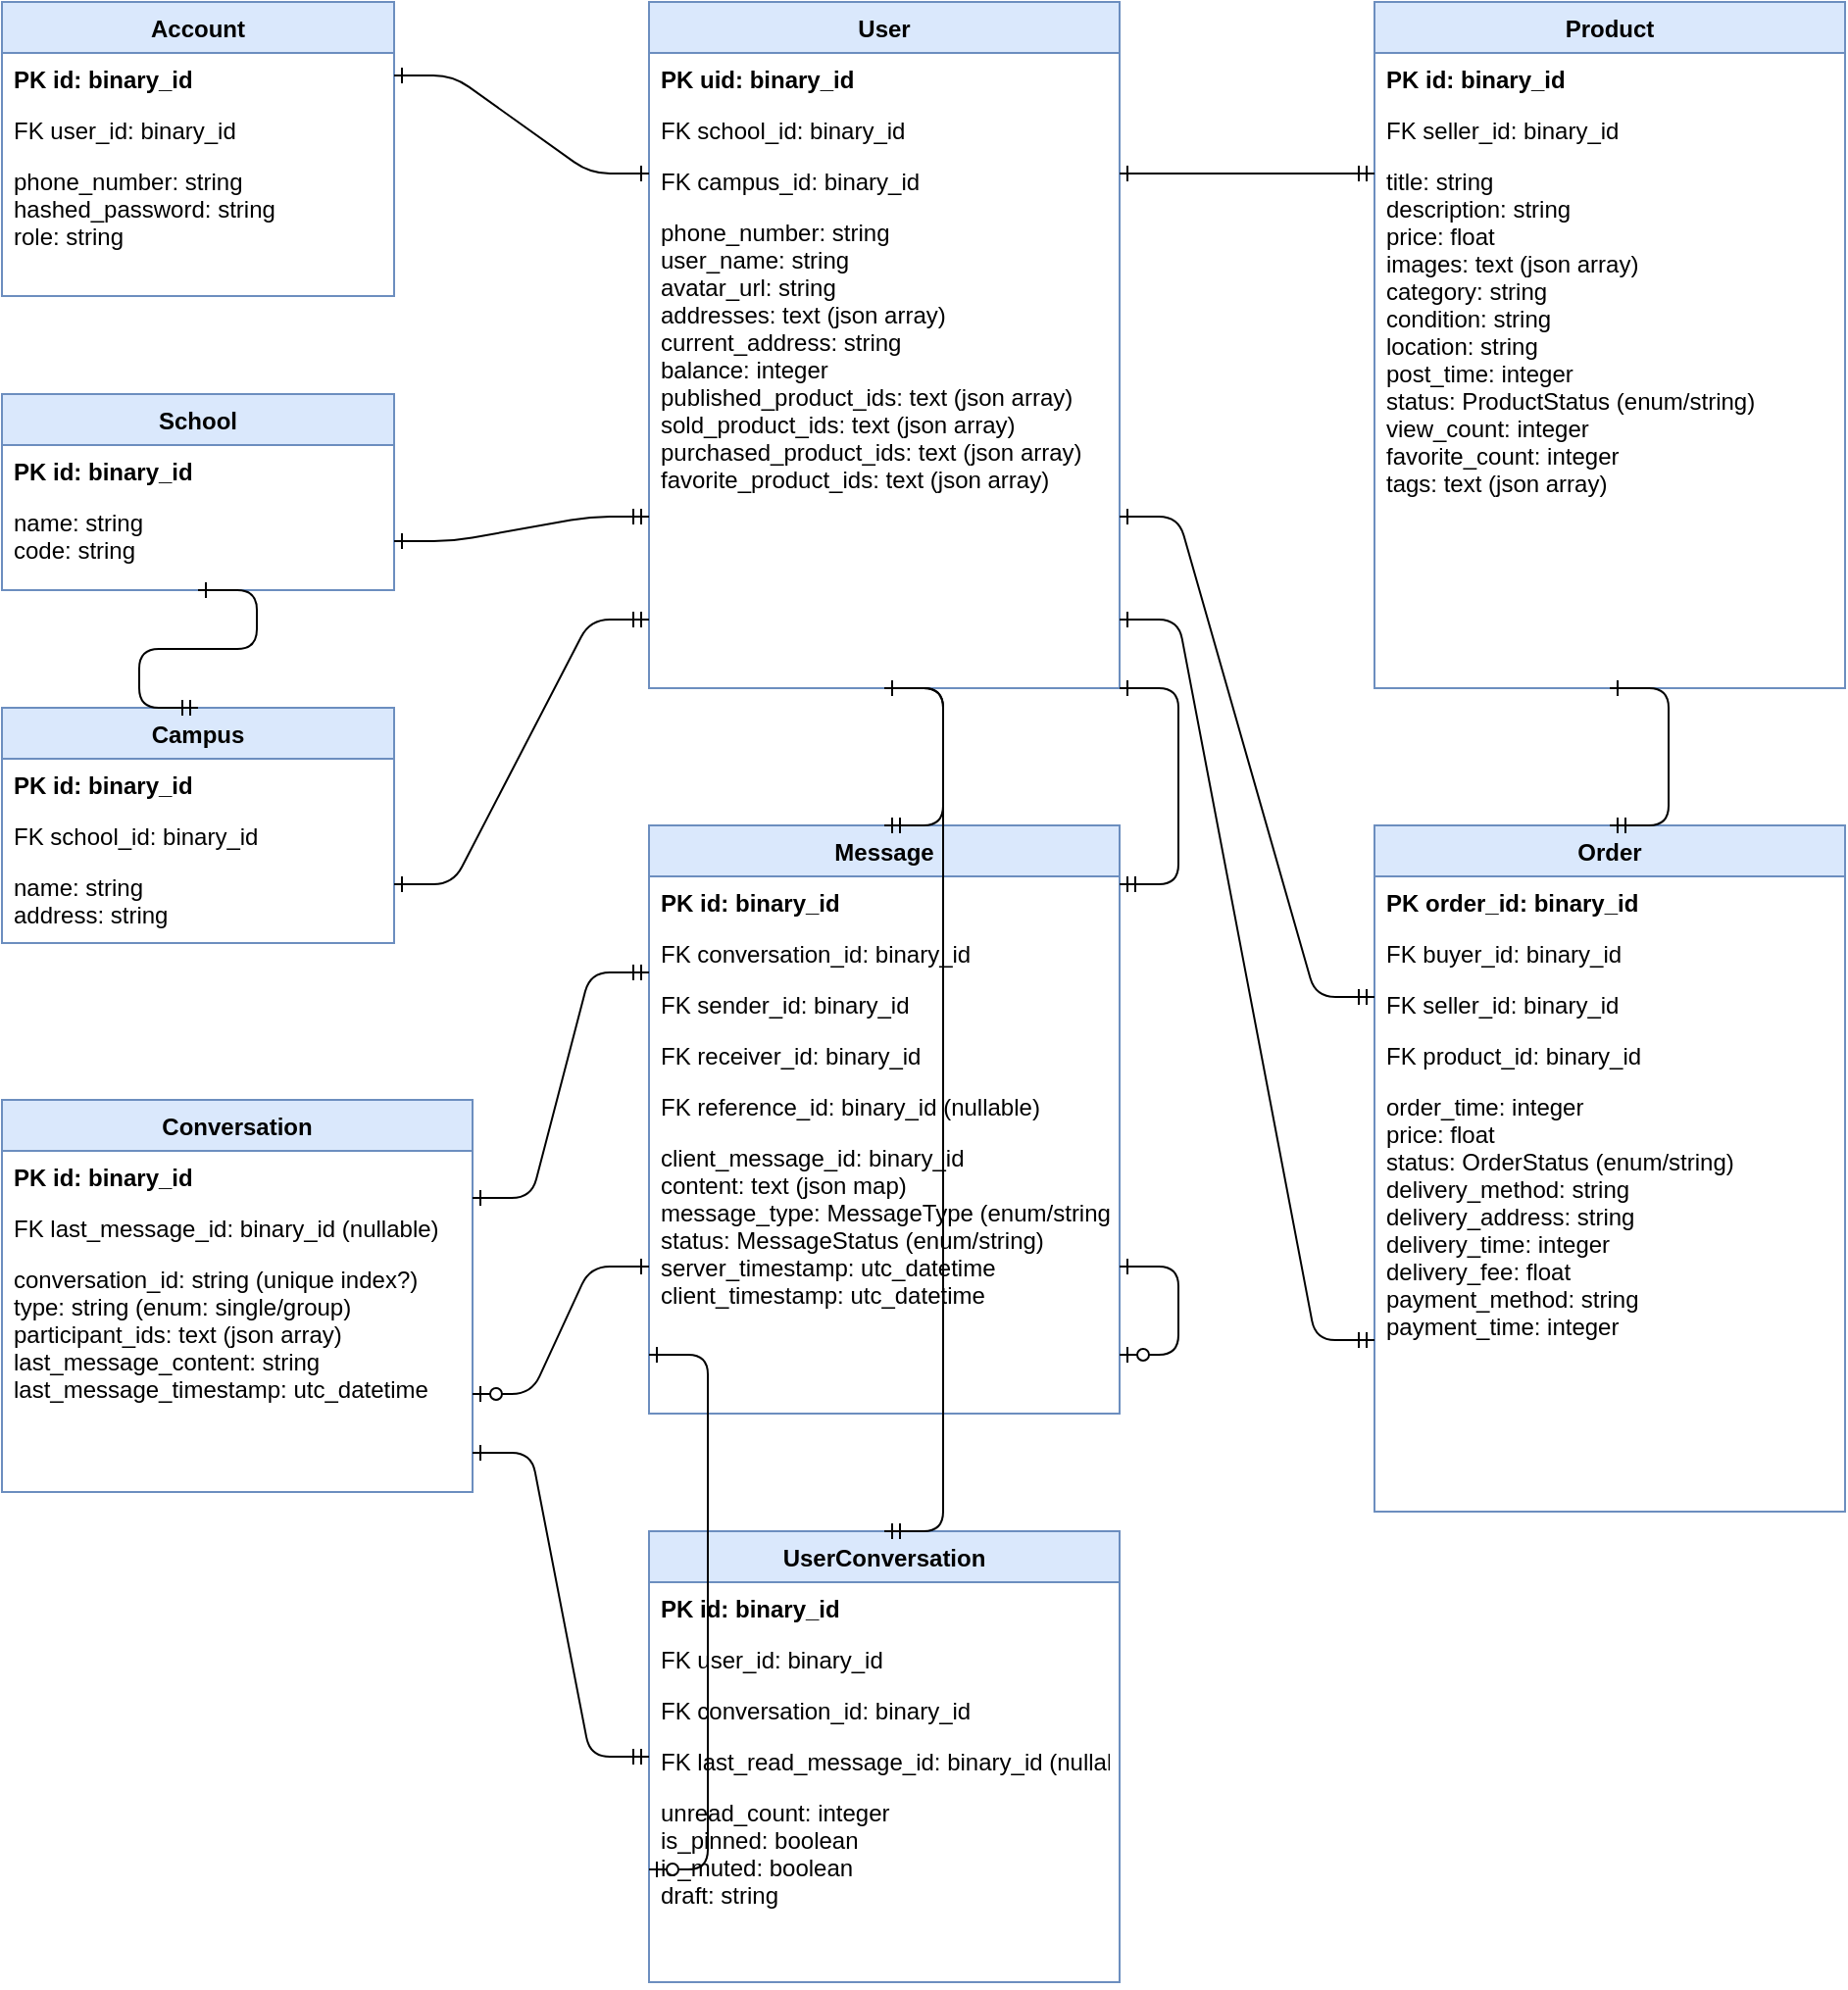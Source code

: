 <mxfile version="26.1.1">
  <diagram id="er-diagram" name="数据库表ER图">
    <mxGraphModel dx="1894" dy="1001" grid="1" gridSize="10" guides="1" tooltips="1" connect="1" arrows="1" fold="1" page="1" pageScale="1" pageWidth="1654" pageHeight="1169" math="0" shadow="0">
      <root>
        <mxCell id="0" />
        <mxCell id="1" parent="0" />
        
        <!-- Account Table -->
        <mxCell id="account-table" value="Account" style="swimlane;fontStyle=1;align=center;verticalAlign=top;childLayout=stackLayout;horizontal=1;startSize=26;horizontalStack=0;resizeParent=1;resizeParentMax=0;resizeLast=0;collapsible=1;marginBottom=0;fillColor=#dae8fc;strokeColor=#6c8ebf;" parent="1" vertex="1">
          <mxGeometry x="40" y="40" width="200" height="150" as="geometry" />
        </mxCell>
        <mxCell id="account-pk" value="PK id: binary_id" style="text;strokeColor=none;fillColor=none;align=left;verticalAlign=top;spacingLeft=4;spacingRight=4;overflow=hidden;rotatable=0;points=[[0,0.5],[1,0.5]];portConstraint=eastwest;fontStyle=1" parent="account-table" vertex="1">
          <mxGeometry y="26" width="200" height="26" as="geometry" />
        </mxCell>
        <mxCell id="account-fk-user" value="FK user_id: binary_id" style="text;strokeColor=none;fillColor=none;align=left;verticalAlign=top;spacingLeft=4;spacingRight=4;overflow=hidden;rotatable=0;points=[[0,0.5],[1,0.5]];portConstraint=eastwest;" parent="account-table" vertex="1">
          <mxGeometry y="52" width="200" height="26" as="geometry" />
        </mxCell>
        <mxCell id="account-fields" value="phone_number: string&#xa;hashed_password: string&#xa;role: string" style="text;strokeColor=none;fillColor=none;align=left;verticalAlign=top;spacingLeft=4;spacingRight=4;overflow=hidden;rotatable=0;points=[[0,0.5],[1,0.5]];portConstraint=eastwest;" parent="account-table" vertex="1">
          <mxGeometry y="78" width="200" height="72" as="geometry" />
        </mxCell>

        <!-- User Table -->
        <mxCell id="user-table" value="User" style="swimlane;fontStyle=1;align=center;verticalAlign=top;childLayout=stackLayout;horizontal=1;startSize=26;horizontalStack=0;resizeParent=1;resizeParentMax=0;resizeLast=0;collapsible=1;marginBottom=0;fillColor=#dae8fc;strokeColor=#6c8ebf;" parent="1" vertex="1">
          <mxGeometry x="370" y="40" width="240" height="350" as="geometry" />
        </mxCell>
        <mxCell id="user-pk" value="PK uid: binary_id" style="text;strokeColor=none;fillColor=none;align=left;verticalAlign=top;spacingLeft=4;spacingRight=4;overflow=hidden;rotatable=0;points=[[0,0.5],[1,0.5]];portConstraint=eastwest;fontStyle=1" parent="user-table" vertex="1">
          <mxGeometry y="26" width="240" height="26" as="geometry" />
        </mxCell>
         <mxCell id="user-fk-school" value="FK school_id: binary_id" style="text;strokeColor=none;fillColor=none;align=left;verticalAlign=top;spacingLeft=4;spacingRight=4;overflow=hidden;rotatable=0;points=[[0,0.5],[1,0.5]];portConstraint=eastwest;" parent="user-table" vertex="1">
          <mxGeometry y="52" width="240" height="26" as="geometry" />
        </mxCell>
         <mxCell id="user-fk-campus" value="FK campus_id: binary_id" style="text;strokeColor=none;fillColor=none;align=left;verticalAlign=top;spacingLeft=4;spacingRight=4;overflow=hidden;rotatable=0;points=[[0,0.5],[1,0.5]];portConstraint=eastwest;" parent="user-table" vertex="1">
          <mxGeometry y="78" width="240" height="26" as="geometry" />
        </mxCell>
        <mxCell id="user-fields" value="phone_number: string&#xa;user_name: string&#xa;avatar_url: string&#xa;addresses: text (json array)&#xa;current_address: string&#xa;balance: integer&#xa;published_product_ids: text (json array)&#xa;sold_product_ids: text (json array)&#xa;purchased_product_ids: text (json array)&#xa;favorite_product_ids: text (json array)" style="text;strokeColor=none;fillColor=none;align=left;verticalAlign=top;spacingLeft=4;spacingRight=4;overflow=hidden;rotatable=0;points=[[0,0.5],[1,0.5]];portConstraint=eastwest;" parent="user-table" vertex="1">
          <mxGeometry y="104" width="240" height="246" as="geometry" />
        </mxCell>

        <!-- School Table -->
         <mxCell id="school-table" value="School" style="swimlane;fontStyle=1;align=center;verticalAlign=top;childLayout=stackLayout;horizontal=1;startSize=26;horizontalStack=0;resizeParent=1;resizeParentMax=0;resizeLast=0;collapsible=1;marginBottom=0;fillColor=#dae8fc;strokeColor=#6c8ebf;" parent="1" vertex="1">
          <mxGeometry x="40" y="240" width="200" height="100" as="geometry" />
        </mxCell>
        <mxCell id="school-pk" value="PK id: binary_id" style="text;strokeColor=none;fillColor=none;align=left;verticalAlign=top;spacingLeft=4;spacingRight=4;overflow=hidden;rotatable=0;points=[[0,0.5],[1,0.5]];portConstraint=eastwest;fontStyle=1" parent="school-table" vertex="1">
          <mxGeometry y="26" width="200" height="26" as="geometry" />
        </mxCell>
        <mxCell id="school-fields" value="name: string&#xa;code: string" style="text;strokeColor=none;fillColor=none;align=left;verticalAlign=top;spacingLeft=4;spacingRight=4;overflow=hidden;rotatable=0;points=[[0,0.5],[1,0.5]];portConstraint=eastwest;" parent="school-table" vertex="1">
          <mxGeometry y="52" width="200" height="48" as="geometry" />
        </mxCell>

        <!-- Campus Table -->
        <mxCell id="campus-table" value="Campus" style="swimlane;fontStyle=1;align=center;verticalAlign=top;childLayout=stackLayout;horizontal=1;startSize=26;horizontalStack=0;resizeParent=1;resizeParentMax=0;resizeLast=0;collapsible=1;marginBottom=0;fillColor=#dae8fc;strokeColor=#6c8ebf;" parent="1" vertex="1">
          <mxGeometry x="40" y="400" width="200" height="120" as="geometry" />
        </mxCell>
        <mxCell id="campus-pk" value="PK id: binary_id" style="text;strokeColor=none;fillColor=none;align=left;verticalAlign=top;spacingLeft=4;spacingRight=4;overflow=hidden;rotatable=0;points=[[0,0.5],[1,0.5]];portConstraint=eastwest;fontStyle=1" parent="campus-table" vertex="1">
          <mxGeometry y="26" width="200" height="26" as="geometry" />
        </mxCell>
        <mxCell id="campus-fk-school" value="FK school_id: binary_id" style="text;strokeColor=none;fillColor=none;align=left;verticalAlign=top;spacingLeft=4;spacingRight=4;overflow=hidden;rotatable=0;points=[[0,0.5],[1,0.5]];portConstraint=eastwest;" parent="campus-table" vertex="1">
          <mxGeometry y="52" width="200" height="26" as="geometry" />
        </mxCell>
        <mxCell id="campus-fields" value="name: string&#xa;address: string" style="text;strokeColor=none;fillColor=none;align=left;verticalAlign=top;spacingLeft=4;spacingRight=4;overflow=hidden;rotatable=0;points=[[0,0.5],[1,0.5]];portConstraint=eastwest;" parent="campus-table" vertex="1">
          <mxGeometry y="78" width="200" height="42" as="geometry" />
        </mxCell>

        <!-- Product Table -->
        <mxCell id="product-table" value="Product" style="swimlane;fontStyle=1;align=center;verticalAlign=top;childLayout=stackLayout;horizontal=1;startSize=26;horizontalStack=0;resizeParent=1;resizeParentMax=0;resizeLast=0;collapsible=1;marginBottom=0;fillColor=#dae8fc;strokeColor=#6c8ebf;" parent="1" vertex="1">
          <mxGeometry x="740" y="40" width="240" height="350" as="geometry" />
        </mxCell>
        <mxCell id="product-pk" value="PK id: binary_id" style="text;strokeColor=none;fillColor=none;align=left;verticalAlign=top;spacingLeft=4;spacingRight=4;overflow=hidden;rotatable=0;points=[[0,0.5],[1,0.5]];portConstraint=eastwest;fontStyle=1" parent="product-table" vertex="1">
          <mxGeometry y="26" width="240" height="26" as="geometry" />
        </mxCell>
        <mxCell id="product-fk-seller" value="FK seller_id: binary_id" style="text;strokeColor=none;fillColor=none;align=left;verticalAlign=top;spacingLeft=4;spacingRight=4;overflow=hidden;rotatable=0;points=[[0,0.5],[1,0.5]];portConstraint=eastwest;" parent="product-table" vertex="1">
          <mxGeometry y="52" width="240" height="26" as="geometry" />
        </mxCell>
        <mxCell id="product-fields" value="title: string&#xa;description: string&#xa;price: float&#xa;images: text (json array)&#xa;category: string&#xa;condition: string&#xa;location: string&#xa;post_time: integer&#xa;status: ProductStatus (enum/string)&#xa;view_count: integer&#xa;favorite_count: integer&#xa;tags: text (json array)" style="text;strokeColor=none;fillColor=none;align=left;verticalAlign=top;spacingLeft=4;spacingRight=4;overflow=hidden;rotatable=0;points=[[0,0.5],[1,0.5]];portConstraint=eastwest;" parent="product-table" vertex="1">
          <mxGeometry y="78" width="240" height="272" as="geometry" />
        </mxCell>

        <!-- Order Table -->
        <mxCell id="order-table" value="Order" style="swimlane;fontStyle=1;align=center;verticalAlign=top;childLayout=stackLayout;horizontal=1;startSize=26;horizontalStack=0;resizeParent=1;resizeParentMax=0;resizeLast=0;collapsible=1;marginBottom=0;fillColor=#dae8fc;strokeColor=#6c8ebf;" parent="1" vertex="1">
          <mxGeometry x="740" y="460" width="240" height="350" as="geometry" />
        </mxCell>
        <mxCell id="order-pk" value="PK order_id: binary_id" style="text;strokeColor=none;fillColor=none;align=left;verticalAlign=top;spacingLeft=4;spacingRight=4;overflow=hidden;rotatable=0;points=[[0,0.5],[1,0.5]];portConstraint=eastwest;fontStyle=1" parent="order-table" vertex="1">
          <mxGeometry y="26" width="240" height="26" as="geometry" />
        </mxCell>
        <mxCell id="order-fk-buyer" value="FK buyer_id: binary_id" style="text;strokeColor=none;fillColor=none;align=left;verticalAlign=top;spacingLeft=4;spacingRight=4;overflow=hidden;rotatable=0;points=[[0,0.5],[1,0.5]];portConstraint=eastwest;" parent="order-table" vertex="1">
          <mxGeometry y="52" width="240" height="26" as="geometry" />
        </mxCell>
        <mxCell id="order-fk-seller" value="FK seller_id: binary_id" style="text;strokeColor=none;fillColor=none;align=left;verticalAlign=top;spacingLeft=4;spacingRight=4;overflow=hidden;rotatable=0;points=[[0,0.5],[1,0.5]];portConstraint=eastwest;" parent="order-table" vertex="1">
          <mxGeometry y="78" width="240" height="26" as="geometry" />
        </mxCell>
        <mxCell id="order-fk-product" value="FK product_id: binary_id" style="text;strokeColor=none;fillColor=none;align=left;verticalAlign=top;spacingLeft=4;spacingRight=4;overflow=hidden;rotatable=0;points=[[0,0.5],[1,0.5]];portConstraint=eastwest;" parent="order-table" vertex="1">
          <mxGeometry y="104" width="240" height="26" as="geometry" />
        </mxCell>
        <mxCell id="order-fields" value="order_time: integer&#xa;price: float&#xa;status: OrderStatus (enum/string)&#xa;delivery_method: string&#xa;delivery_address: string&#xa;delivery_time: integer&#xa;delivery_fee: float&#xa;payment_method: string&#xa;payment_time: integer" style="text;strokeColor=none;fillColor=none;align=left;verticalAlign=top;spacingLeft=4;spacingRight=4;overflow=hidden;rotatable=0;points=[[0,0.5],[1,0.5]];portConstraint=eastwest;" parent="order-table" vertex="1">
          <mxGeometry y="130" width="240" height="220" as="geometry" />
        </mxCell>

        <!-- Message Table -->
        <mxCell id="message-table" value="Message" style="swimlane;fontStyle=1;align=center;verticalAlign=top;childLayout=stackLayout;horizontal=1;startSize=26;horizontalStack=0;resizeParent=1;resizeParentMax=0;resizeLast=0;collapsible=1;marginBottom=0;fillColor=#dae8fc;strokeColor=#6c8ebf;" parent="1" vertex="1">
          <mxGeometry x="370" y="460" width="240" height="300" as="geometry" />
        </mxCell>
        <mxCell id="message-pk" value="PK id: binary_id" style="text;strokeColor=none;fillColor=none;align=left;verticalAlign=top;spacingLeft=4;spacingRight=4;overflow=hidden;rotatable=0;points=[[0,0.5],[1,0.5]];portConstraint=eastwest;fontStyle=1" parent="message-table" vertex="1">
          <mxGeometry y="26" width="240" height="26" as="geometry" />
        </mxCell>
        <mxCell id="message-fk-conversation" value="FK conversation_id: binary_id" style="text;strokeColor=none;fillColor=none;align=left;verticalAlign=top;spacingLeft=4;spacingRight=4;overflow=hidden;rotatable=0;points=[[0,0.5],[1,0.5]];portConstraint=eastwest;" parent="message-table" vertex="1">
          <mxGeometry y="52" width="240" height="26" as="geometry" />
        </mxCell>
        <mxCell id="message-fk-sender" value="FK sender_id: binary_id" style="text;strokeColor=none;fillColor=none;align=left;verticalAlign=top;spacingLeft=4;spacingRight=4;overflow=hidden;rotatable=0;points=[[0,0.5],[1,0.5]];portConstraint=eastwest;" parent="message-table" vertex="1">
          <mxGeometry y="78" width="240" height="26" as="geometry" />
        </mxCell>
        <mxCell id="message-fk-receiver" value="FK receiver_id: binary_id" style="text;strokeColor=none;fillColor=none;align=left;verticalAlign=top;spacingLeft=4;spacingRight=4;overflow=hidden;rotatable=0;points=[[0,0.5],[1,0.5]];portConstraint=eastwest;" parent="message-table" vertex="1">
          <mxGeometry y="104" width="240" height="26" as="geometry" />
        </mxCell>
        <mxCell id="message-fk-reference" value="FK reference_id: binary_id (nullable)" style="text;strokeColor=none;fillColor=none;align=left;verticalAlign=top;spacingLeft=4;spacingRight=4;overflow=hidden;rotatable=0;points=[[0,0.5],[1,0.5]];portConstraint=eastwest;" parent="message-table" vertex="1">
          <mxGeometry y="130" width="240" height="26" as="geometry" />
        </mxCell>
        <mxCell id="message-fields" value="client_message_id: binary_id&#xa;content: text (json map)&#xa;message_type: MessageType (enum/string)&#xa;status: MessageStatus (enum/string)&#xa;server_timestamp: utc_datetime&#xa;client_timestamp: utc_datetime" style="text;strokeColor=none;fillColor=none;align=left;verticalAlign=top;spacingLeft=4;spacingRight=4;overflow=hidden;rotatable=0;points=[[0,0.5],[1,0.5]];portConstraint=eastwest;" parent="message-table" vertex="1">
          <mxGeometry y="156" width="240" height="144" as="geometry" />
        </mxCell>

        <!-- Conversation Table -->
        <mxCell id="conversation-table" value="Conversation" style="swimlane;fontStyle=1;align=center;verticalAlign=top;childLayout=stackLayout;horizontal=1;startSize=26;horizontalStack=0;resizeParent=1;resizeParentMax=0;resizeLast=0;collapsible=1;marginBottom=0;fillColor=#dae8fc;strokeColor=#6c8ebf;" parent="1" vertex="1">
          <mxGeometry x="40" y="600" width="240" height="200" as="geometry" />
        </mxCell>
        <mxCell id="conversation-pk" value="PK id: binary_id" style="text;strokeColor=none;fillColor=none;align=left;verticalAlign=top;spacingLeft=4;spacingRight=4;overflow=hidden;rotatable=0;points=[[0,0.5],[1,0.5]];portConstraint=eastwest;fontStyle=1" parent="conversation-table" vertex="1">
          <mxGeometry y="26" width="240" height="26" as="geometry" />
        </mxCell>
        <mxCell id="conversation-fk-last-message" value="FK last_message_id: binary_id (nullable)" style="text;strokeColor=none;fillColor=none;align=left;verticalAlign=top;spacingLeft=4;spacingRight=4;overflow=hidden;rotatable=0;points=[[0,0.5],[1,0.5]];portConstraint=eastwest;" parent="conversation-table" vertex="1">
          <mxGeometry y="52" width="240" height="26" as="geometry" />
        </mxCell>
        <mxCell id="conversation-fields" value="conversation_id: string (unique index?)&#xa;type: string (enum: single/group)&#xa;participant_ids: text (json array)&#xa;last_message_content: string&#xa;last_message_timestamp: utc_datetime" style="text;strokeColor=none;fillColor=none;align=left;verticalAlign=top;spacingLeft=4;spacingRight=4;overflow=hidden;rotatable=0;points=[[0,0.5],[1,0.5]];portConstraint=eastwest;" parent="conversation-table" vertex="1">
          <mxGeometry y="78" width="240" height="122" as="geometry" />
        </mxCell>

        <!-- UserConversation Table -->
        <mxCell id="userconversation-table" value="UserConversation" style="swimlane;fontStyle=1;align=center;verticalAlign=top;childLayout=stackLayout;horizontal=1;startSize=26;horizontalStack=0;resizeParent=1;resizeParentMax=0;resizeLast=0;collapsible=1;marginBottom=0;fillColor=#dae8fc;strokeColor=#6c8ebf;" parent="1" vertex="1">
          <mxGeometry x="370" y="820" width="240" height="230" as="geometry" />
        </mxCell>
        <mxCell id="userconversation-pk" value="PK id: binary_id" style="text;strokeColor=none;fillColor=none;align=left;verticalAlign=top;spacingLeft=4;spacingRight=4;overflow=hidden;rotatable=0;points=[[0,0.5],[1,0.5]];portConstraint=eastwest;fontStyle=1" parent="userconversation-table" vertex="1">
          <mxGeometry y="26" width="240" height="26" as="geometry" />
        </mxCell>
        <mxCell id="userconversation-fk-user" value="FK user_id: binary_id" style="text;strokeColor=none;fillColor=none;align=left;verticalAlign=top;spacingLeft=4;spacingRight=4;overflow=hidden;rotatable=0;points=[[0,0.5],[1,0.5]];portConstraint=eastwest;" parent="userconversation-table" vertex="1">
          <mxGeometry y="52" width="240" height="26" as="geometry" />
        </mxCell>
        <mxCell id="userconversation-fk-conversation" value="FK conversation_id: binary_id" style="text;strokeColor=none;fillColor=none;align=left;verticalAlign=top;spacingLeft=4;spacingRight=4;overflow=hidden;rotatable=0;points=[[0,0.5],[1,0.5]];portConstraint=eastwest;" parent="userconversation-table" vertex="1">
          <mxGeometry y="78" width="240" height="26" as="geometry" />
        </mxCell>
        <mxCell id="userconversation-fk-last-read" value="FK last_read_message_id: binary_id (nullable)" style="text;strokeColor=none;fillColor=none;align=left;verticalAlign=top;spacingLeft=4;spacingRight=4;overflow=hidden;rotatable=0;points=[[0,0.5],[1,0.5]];portConstraint=eastwest;" parent="userconversation-table" vertex="1">
          <mxGeometry y="104" width="240" height="26" as="geometry" />
        </mxCell>
        <mxCell id="userconversation-fields" value="unread_count: integer&#xa;is_pinned: boolean&#xa;is_muted: boolean&#xa;draft: string" style="text;strokeColor=none;fillColor=none;align=left;verticalAlign=top;spacingLeft=4;spacingRight=4;overflow=hidden;rotatable=0;points=[[0,0.5],[1,0.5]];portConstraint=eastwest;" parent="userconversation-table" vertex="1">
          <mxGeometry y="130" width="240" height="100" as="geometry" />
        </mxCell>

        <!-- Relationships -->
        <mxCell id="rel-account-user" value="" style="edgeStyle=entityRelationEdgeStyle;endArrow=ERone;startArrow=ERone;html=1;exitX=1;exitY=0.25;exitDx=0;exitDy=0;entryX=0;entryY=0.25;entryDx=0;entryDy=0;" parent="1" source="account-table" target="user-table" edge="1">
          <mxGeometry width="100" height="100" relative="1" as="geometry">
            <mxPoint x="250" y="80" as="sourcePoint" />
            <mxPoint x="350" y="180" as="targetPoint" />
          </mxGeometry>
        </mxCell>
        <mxCell id="rel-user-school" value="" style="edgeStyle=entityRelationEdgeStyle;endArrow=ERone;startArrow=ERmandOne;html=1;exitX=0;exitY=0.75;exitDx=0;exitDy=0;entryX=1;entryY=0.75;entryDx=0;entryDy=0;" parent="1" source="user-table" target="school-table" edge="1">
          <mxGeometry width="100" height="100" relative="1" as="geometry">
            <mxPoint x="260" y="290" as="sourcePoint" />
            <mxPoint x="360" y="190" as="targetPoint" />
          </mxGeometry>
        </mxCell>
         <mxCell id="rel-user-campus" value="" style="edgeStyle=entityRelationEdgeStyle;endArrow=ERone;startArrow=ERmandOne;html=1;exitX=0;exitY=0.9;exitDx=0;exitDy=0;entryX=1;entryY=0.75;entryDx=0;entryDy=0;" parent="1" source="user-table" target="campus-table" edge="1">
          <mxGeometry width="100" height="100" relative="1" as="geometry">
            <mxPoint x="260" y="400" as="sourcePoint" />
            <mxPoint x="360" y="300" as="targetPoint" />
             <Array as="points">
              <mxPoint x="300" y="355"/>
              <mxPoint x="300" y="490"/>
            </Array>
          </mxGeometry>
        </mxCell>
        <mxCell id="rel-campus-school" value="" style="edgeStyle=entityRelationEdgeStyle;endArrow=ERone;startArrow=ERmandOne;html=1;exitX=0.5;exitY=0;exitDx=0;exitDy=0;entryX=0.5;entryY=1;entryDx=0;entryDy=0;" parent="1" source="campus-table" target="school-table" edge="1">
          <mxGeometry width="100" height="100" relative="1" as="geometry">
            <mxPoint x="140" y="390" as="sourcePoint" />
            <mxPoint x="240" y="290" as="targetPoint" />
          </mxGeometry>
        </mxCell>
        <mxCell id="rel-product-seller" value="" style="edgeStyle=entityRelationEdgeStyle;endArrow=ERone;startArrow=ERmandOne;html=1;exitX=0;exitY=0.25;exitDx=0;exitDy=0;entryX=1;entryY=0.25;entryDx=0;entryDy=0;" parent="1" source="product-table" target="user-table" edge="1">
          <mxGeometry width="100" height="100" relative="1" as="geometry">
            <mxPoint x="630" y="130" as="sourcePoint" />
            <mxPoint x="730" y="230" as="targetPoint" />
          </mxGeometry>
        </mxCell>
        <mxCell id="rel-order-buyer" value="" style="edgeStyle=entityRelationEdgeStyle;endArrow=ERone;startArrow=ERmandOne;html=1;exitX=0;exitY=0.25;exitDx=0;exitDy=0;entryX=1;entryY=0.75;entryDx=0;entryDy=0;" parent="1" source="order-table" target="user-table" edge="1">
          <mxGeometry width="100" height="100" relative="1" as="geometry">
            <mxPoint x="630" y="550" as="sourcePoint" />
            <mxPoint x="730" y="300" as="targetPoint" />
             <Array as="points">
              <mxPoint x="680" y="548"/>
              <mxPoint x="680" y="303"/>
            </Array>
          </mxGeometry>
        </mxCell>
         <mxCell id="rel-order-seller" value="" style="edgeStyle=entityRelationEdgeStyle;endArrow=ERone;startArrow=ERmandOne;html=1;exitX=0;exitY=0.75;exitDx=0;exitDy=0;entryX=1;entryY=0.9;entryDx=0;entryDy=0;" parent="1" source="order-table" target="user-table" edge="1">
          <mxGeometry width="100" height="100" relative="1" as="geometry">
            <mxPoint x="630" y="650" as="sourcePoint" />
            <mxPoint x="730" y="400" as="targetPoint" />
             <Array as="points">
              <mxPoint x="660" y="673"/>
              <mxPoint x="660" y="355"/>
            </Array>
          </mxGeometry>
        </mxCell>
        <mxCell id="rel-order-product" value="" style="edgeStyle=entityRelationEdgeStyle;endArrow=ERone;startArrow=ERmandOne;html=1;exitX=0.5;exitY=0;exitDx=0;exitDy=0;entryX=0.5;entryY=1;entryDx=0;entryDy=0;" parent="1" source="order-table" target="product-table" edge="1">
          <mxGeometry width="100" height="100" relative="1" as="geometry">
            <mxPoint x="840" y="450" as="sourcePoint" />
            <mxPoint x="940" y="350" as="targetPoint" />
          </mxGeometry>
        </mxCell>
        <mxCell id="rel-message-conversation" value="" style="edgeStyle=entityRelationEdgeStyle;endArrow=ERone;startArrow=ERmandOne;html=1;exitX=0;exitY=0.25;exitDx=0;exitDy=0;entryX=1;entryY=0.25;entryDx=0;entryDy=0;" parent="1" source="message-table" target="conversation-table" edge="1">
          <mxGeometry width="100" height="100" relative="1" as="geometry">
            <mxPoint x="260" y="600" as="sourcePoint" />
            <mxPoint x="360" y="500" as="targetPoint" />
             <Array as="points">
              <mxPoint x="320" y="533"/>
              <mxPoint x="320" y="673"/>
            </Array>
          </mxGeometry>
        </mxCell>
        <mxCell id="rel-message-sender" value="" style="edgeStyle=entityRelationEdgeStyle;endArrow=ERone;startArrow=ERmandOne;html=1;exitX=0.5;exitY=0;exitDx=0;exitDy=0;entryX=0.5;entryY=1;entryDx=0;entryDy=0;" parent="1" source="message-table" target="user-table" edge="1">
          <mxGeometry width="100" height="100" relative="1" as="geometry">
            <mxPoint x="490" y="450" as="sourcePoint" />
            <mxPoint x="590" y="350" as="targetPoint" />
          </mxGeometry>
        </mxCell>
         <mxCell id="rel-message-receiver" value="" style="edgeStyle=entityRelationEdgeStyle;endArrow=ERone;startArrow=ERmandOne;html=1;exitX=1;exitY=0.1;exitDx=0;exitDy=0;entryX=1;entryY=1;entryDx=0;entryDy=0;" parent="1" source="message-table" target="user-table" edge="1">
          <mxGeometry width="100" height="100" relative="1" as="geometry">
            <mxPoint x="620" y="500" as="sourcePoint" />
            <mxPoint x="620" y="400" as="targetPoint" />
             <Array as="points">
              <mxPoint x="640" y="486"/>
              <mxPoint x="640" y="410"/>
            </Array>
          </mxGeometry>
        </mxCell>
         <mxCell id="rel-message-reference" value="" style="edgeStyle=entityRelationEdgeStyle;endArrow=ERone;startArrow=ERzeroToOne;html=1;exitX=1;exitY=0.9;exitDx=0;exitDy=0;entryX=1;entryY=0.75;entryDx=0;entryDy=0;" parent="1" source="message-table" target="message-table" edge="1">
          <mxGeometry width="100" height="100" relative="1" as="geometry">
            <mxPoint x="630" y="700" as="sourcePoint" />
            <mxPoint x="730" y="600" as="targetPoint" />
             <Array as="points">
              <mxPoint x="640" y="730"/>
              <mxPoint x="680" y="730"/>
              <mxPoint x="680" y="670"/>
              <mxPoint x="640" y="670"/>
            </Array>
          </mxGeometry>
        </mxCell>
        <mxCell id="rel-conversation-lastmessage" value="" style="edgeStyle=entityRelationEdgeStyle;endArrow=ERone;startArrow=ERzeroToOne;html=1;exitX=1;exitY=0.75;exitDx=0;exitDy=0;entryX=0;entryY=0.75;entryDx=0;entryDy=0;" parent="1" source="conversation-table" target="message-table" edge="1">
          <mxGeometry width="100" height="100" relative="1" as="geometry">
            <mxPoint x="290" y="700" as="sourcePoint" />
            <mxPoint x="390" y="600" as="targetPoint" />
             <Array as="points">
              <mxPoint x="320" y="750"/>
              <mxPoint x="320" y="685"/>
            </Array>
          </mxGeometry>
        </mxCell>
        <mxCell id="rel-userconv-user" value="" style="edgeStyle=entityRelationEdgeStyle;endArrow=ERone;startArrow=ERmandOne;html=1;exitX=0.5;exitY=0;exitDx=0;exitDy=0;entryX=0.5;entryY=1;entryDx=0;entryDy=0;" parent="1" source="userconversation-table" target="user-table" edge="1">
          <mxGeometry width="100" height="100" relative="1" as="geometry">
            <mxPoint x="490" y="810" as="sourcePoint" />
            <mxPoint x="590" y="400" as="targetPoint" />
             <Array as="points">
              <mxPoint x="490" y="400"/>
            </Array>
          </mxGeometry>
        </mxCell>
        <mxCell id="rel-userconv-conversation" value="" style="edgeStyle=entityRelationEdgeStyle;endArrow=ERone;startArrow=ERmandOne;html=1;exitX=0;exitY=0.5;exitDx=0;exitDy=0;entryX=1;entryY=0.9;entryDx=0;entryDy=0;" parent="1" source="userconversation-table" target="conversation-table" edge="1">
          <mxGeometry width="100" height="100" relative="1" as="geometry">
            <mxPoint x="260" y="900" as="sourcePoint" />
            <mxPoint x="360" y="800" as="targetPoint" />
             <Array as="points">
              <mxPoint x="320" y="925"/>
              <mxPoint x="320" y="760"/>
            </Array>
          </mxGeometry>
        </mxCell>
        <mxCell id="rel-userconv-lastread" value="" style="edgeStyle=entityRelationEdgeStyle;endArrow=ERone;startArrow=ERzeroToOne;html=1;exitX=0;exitY=0.75;exitDx=0;exitDy=0;entryX=0;entryY=0.9;entryDx=0;entryDy=0;" parent="1" source="userconversation-table" target="message-table" edge="1">
          <mxGeometry width="100" height="100" relative="1" as="geometry">
            <mxPoint x="260" y="950" as="sourcePoint" />
            <mxPoint x="360" y="700" as="targetPoint" />
             <Array as="points">
              <mxPoint x="300" y="985"/>
              <mxPoint x="300" y="730"/>
            </Array>
          </mxGeometry>
        </mxCell>

      </root>
    </mxGraphModel>
  </diagram>
</mxfile>